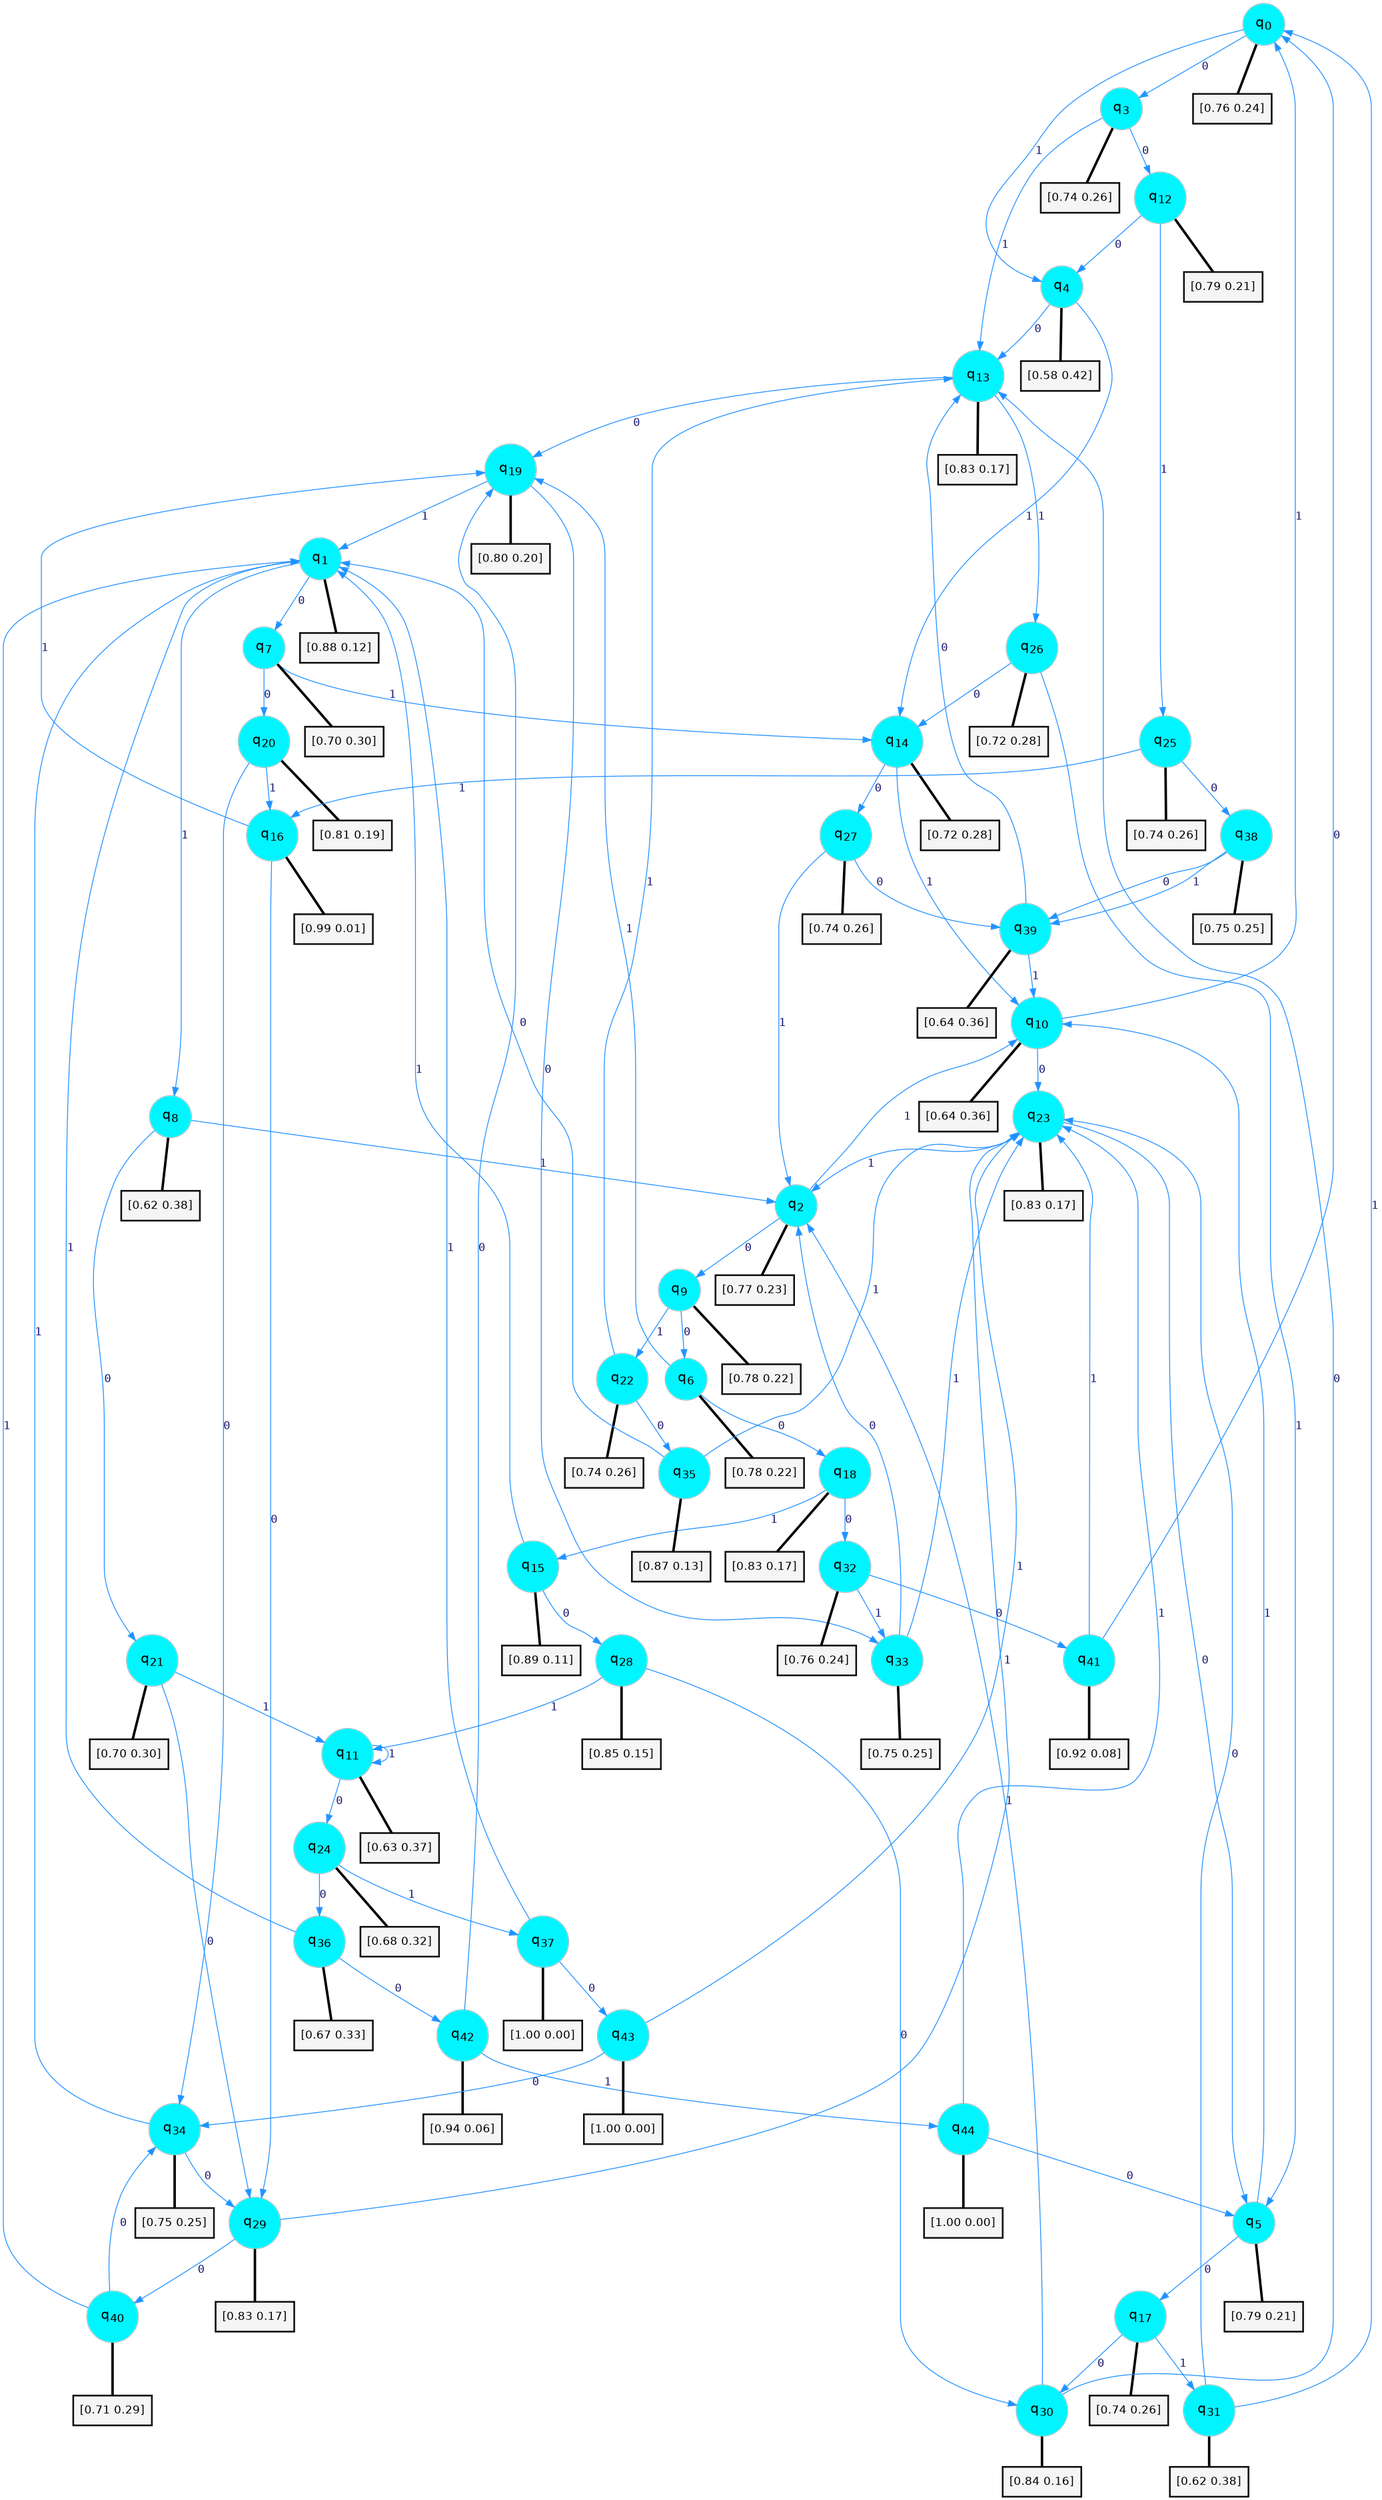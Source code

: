 digraph G {
graph [
bgcolor=transparent, dpi=300, rankdir=TD, size="40,25"];
node [
color=gray, fillcolor=turquoise1, fontcolor=black, fontname=Helvetica, fontsize=16, fontweight=bold, shape=circle, style=filled];
edge [
arrowsize=1, color=dodgerblue1, fontcolor=midnightblue, fontname=courier, fontweight=bold, penwidth=1, style=solid, weight=20];
0[label=<q<SUB>0</SUB>>];
1[label=<q<SUB>1</SUB>>];
2[label=<q<SUB>2</SUB>>];
3[label=<q<SUB>3</SUB>>];
4[label=<q<SUB>4</SUB>>];
5[label=<q<SUB>5</SUB>>];
6[label=<q<SUB>6</SUB>>];
7[label=<q<SUB>7</SUB>>];
8[label=<q<SUB>8</SUB>>];
9[label=<q<SUB>9</SUB>>];
10[label=<q<SUB>10</SUB>>];
11[label=<q<SUB>11</SUB>>];
12[label=<q<SUB>12</SUB>>];
13[label=<q<SUB>13</SUB>>];
14[label=<q<SUB>14</SUB>>];
15[label=<q<SUB>15</SUB>>];
16[label=<q<SUB>16</SUB>>];
17[label=<q<SUB>17</SUB>>];
18[label=<q<SUB>18</SUB>>];
19[label=<q<SUB>19</SUB>>];
20[label=<q<SUB>20</SUB>>];
21[label=<q<SUB>21</SUB>>];
22[label=<q<SUB>22</SUB>>];
23[label=<q<SUB>23</SUB>>];
24[label=<q<SUB>24</SUB>>];
25[label=<q<SUB>25</SUB>>];
26[label=<q<SUB>26</SUB>>];
27[label=<q<SUB>27</SUB>>];
28[label=<q<SUB>28</SUB>>];
29[label=<q<SUB>29</SUB>>];
30[label=<q<SUB>30</SUB>>];
31[label=<q<SUB>31</SUB>>];
32[label=<q<SUB>32</SUB>>];
33[label=<q<SUB>33</SUB>>];
34[label=<q<SUB>34</SUB>>];
35[label=<q<SUB>35</SUB>>];
36[label=<q<SUB>36</SUB>>];
37[label=<q<SUB>37</SUB>>];
38[label=<q<SUB>38</SUB>>];
39[label=<q<SUB>39</SUB>>];
40[label=<q<SUB>40</SUB>>];
41[label=<q<SUB>41</SUB>>];
42[label=<q<SUB>42</SUB>>];
43[label=<q<SUB>43</SUB>>];
44[label=<q<SUB>44</SUB>>];
45[label="[0.76 0.24]", shape=box,fontcolor=black, fontname=Helvetica, fontsize=14, penwidth=2, fillcolor=whitesmoke,color=black];
46[label="[0.88 0.12]", shape=box,fontcolor=black, fontname=Helvetica, fontsize=14, penwidth=2, fillcolor=whitesmoke,color=black];
47[label="[0.77 0.23]", shape=box,fontcolor=black, fontname=Helvetica, fontsize=14, penwidth=2, fillcolor=whitesmoke,color=black];
48[label="[0.74 0.26]", shape=box,fontcolor=black, fontname=Helvetica, fontsize=14, penwidth=2, fillcolor=whitesmoke,color=black];
49[label="[0.58 0.42]", shape=box,fontcolor=black, fontname=Helvetica, fontsize=14, penwidth=2, fillcolor=whitesmoke,color=black];
50[label="[0.79 0.21]", shape=box,fontcolor=black, fontname=Helvetica, fontsize=14, penwidth=2, fillcolor=whitesmoke,color=black];
51[label="[0.78 0.22]", shape=box,fontcolor=black, fontname=Helvetica, fontsize=14, penwidth=2, fillcolor=whitesmoke,color=black];
52[label="[0.70 0.30]", shape=box,fontcolor=black, fontname=Helvetica, fontsize=14, penwidth=2, fillcolor=whitesmoke,color=black];
53[label="[0.62 0.38]", shape=box,fontcolor=black, fontname=Helvetica, fontsize=14, penwidth=2, fillcolor=whitesmoke,color=black];
54[label="[0.78 0.22]", shape=box,fontcolor=black, fontname=Helvetica, fontsize=14, penwidth=2, fillcolor=whitesmoke,color=black];
55[label="[0.64 0.36]", shape=box,fontcolor=black, fontname=Helvetica, fontsize=14, penwidth=2, fillcolor=whitesmoke,color=black];
56[label="[0.63 0.37]", shape=box,fontcolor=black, fontname=Helvetica, fontsize=14, penwidth=2, fillcolor=whitesmoke,color=black];
57[label="[0.79 0.21]", shape=box,fontcolor=black, fontname=Helvetica, fontsize=14, penwidth=2, fillcolor=whitesmoke,color=black];
58[label="[0.83 0.17]", shape=box,fontcolor=black, fontname=Helvetica, fontsize=14, penwidth=2, fillcolor=whitesmoke,color=black];
59[label="[0.72 0.28]", shape=box,fontcolor=black, fontname=Helvetica, fontsize=14, penwidth=2, fillcolor=whitesmoke,color=black];
60[label="[0.89 0.11]", shape=box,fontcolor=black, fontname=Helvetica, fontsize=14, penwidth=2, fillcolor=whitesmoke,color=black];
61[label="[0.99 0.01]", shape=box,fontcolor=black, fontname=Helvetica, fontsize=14, penwidth=2, fillcolor=whitesmoke,color=black];
62[label="[0.74 0.26]", shape=box,fontcolor=black, fontname=Helvetica, fontsize=14, penwidth=2, fillcolor=whitesmoke,color=black];
63[label="[0.83 0.17]", shape=box,fontcolor=black, fontname=Helvetica, fontsize=14, penwidth=2, fillcolor=whitesmoke,color=black];
64[label="[0.80 0.20]", shape=box,fontcolor=black, fontname=Helvetica, fontsize=14, penwidth=2, fillcolor=whitesmoke,color=black];
65[label="[0.81 0.19]", shape=box,fontcolor=black, fontname=Helvetica, fontsize=14, penwidth=2, fillcolor=whitesmoke,color=black];
66[label="[0.70 0.30]", shape=box,fontcolor=black, fontname=Helvetica, fontsize=14, penwidth=2, fillcolor=whitesmoke,color=black];
67[label="[0.74 0.26]", shape=box,fontcolor=black, fontname=Helvetica, fontsize=14, penwidth=2, fillcolor=whitesmoke,color=black];
68[label="[0.83 0.17]", shape=box,fontcolor=black, fontname=Helvetica, fontsize=14, penwidth=2, fillcolor=whitesmoke,color=black];
69[label="[0.68 0.32]", shape=box,fontcolor=black, fontname=Helvetica, fontsize=14, penwidth=2, fillcolor=whitesmoke,color=black];
70[label="[0.74 0.26]", shape=box,fontcolor=black, fontname=Helvetica, fontsize=14, penwidth=2, fillcolor=whitesmoke,color=black];
71[label="[0.72 0.28]", shape=box,fontcolor=black, fontname=Helvetica, fontsize=14, penwidth=2, fillcolor=whitesmoke,color=black];
72[label="[0.74 0.26]", shape=box,fontcolor=black, fontname=Helvetica, fontsize=14, penwidth=2, fillcolor=whitesmoke,color=black];
73[label="[0.85 0.15]", shape=box,fontcolor=black, fontname=Helvetica, fontsize=14, penwidth=2, fillcolor=whitesmoke,color=black];
74[label="[0.83 0.17]", shape=box,fontcolor=black, fontname=Helvetica, fontsize=14, penwidth=2, fillcolor=whitesmoke,color=black];
75[label="[0.84 0.16]", shape=box,fontcolor=black, fontname=Helvetica, fontsize=14, penwidth=2, fillcolor=whitesmoke,color=black];
76[label="[0.62 0.38]", shape=box,fontcolor=black, fontname=Helvetica, fontsize=14, penwidth=2, fillcolor=whitesmoke,color=black];
77[label="[0.76 0.24]", shape=box,fontcolor=black, fontname=Helvetica, fontsize=14, penwidth=2, fillcolor=whitesmoke,color=black];
78[label="[0.75 0.25]", shape=box,fontcolor=black, fontname=Helvetica, fontsize=14, penwidth=2, fillcolor=whitesmoke,color=black];
79[label="[0.75 0.25]", shape=box,fontcolor=black, fontname=Helvetica, fontsize=14, penwidth=2, fillcolor=whitesmoke,color=black];
80[label="[0.87 0.13]", shape=box,fontcolor=black, fontname=Helvetica, fontsize=14, penwidth=2, fillcolor=whitesmoke,color=black];
81[label="[0.67 0.33]", shape=box,fontcolor=black, fontname=Helvetica, fontsize=14, penwidth=2, fillcolor=whitesmoke,color=black];
82[label="[1.00 0.00]", shape=box,fontcolor=black, fontname=Helvetica, fontsize=14, penwidth=2, fillcolor=whitesmoke,color=black];
83[label="[0.75 0.25]", shape=box,fontcolor=black, fontname=Helvetica, fontsize=14, penwidth=2, fillcolor=whitesmoke,color=black];
84[label="[0.64 0.36]", shape=box,fontcolor=black, fontname=Helvetica, fontsize=14, penwidth=2, fillcolor=whitesmoke,color=black];
85[label="[0.71 0.29]", shape=box,fontcolor=black, fontname=Helvetica, fontsize=14, penwidth=2, fillcolor=whitesmoke,color=black];
86[label="[0.92 0.08]", shape=box,fontcolor=black, fontname=Helvetica, fontsize=14, penwidth=2, fillcolor=whitesmoke,color=black];
87[label="[0.94 0.06]", shape=box,fontcolor=black, fontname=Helvetica, fontsize=14, penwidth=2, fillcolor=whitesmoke,color=black];
88[label="[1.00 0.00]", shape=box,fontcolor=black, fontname=Helvetica, fontsize=14, penwidth=2, fillcolor=whitesmoke,color=black];
89[label="[1.00 0.00]", shape=box,fontcolor=black, fontname=Helvetica, fontsize=14, penwidth=2, fillcolor=whitesmoke,color=black];
0->3 [label=0];
0->4 [label=1];
0->45 [arrowhead=none, penwidth=3,color=black];
1->7 [label=0];
1->8 [label=1];
1->46 [arrowhead=none, penwidth=3,color=black];
2->9 [label=0];
2->10 [label=1];
2->47 [arrowhead=none, penwidth=3,color=black];
3->12 [label=0];
3->13 [label=1];
3->48 [arrowhead=none, penwidth=3,color=black];
4->13 [label=0];
4->14 [label=1];
4->49 [arrowhead=none, penwidth=3,color=black];
5->17 [label=0];
5->10 [label=1];
5->50 [arrowhead=none, penwidth=3,color=black];
6->18 [label=0];
6->19 [label=1];
6->51 [arrowhead=none, penwidth=3,color=black];
7->20 [label=0];
7->14 [label=1];
7->52 [arrowhead=none, penwidth=3,color=black];
8->21 [label=0];
8->2 [label=1];
8->53 [arrowhead=none, penwidth=3,color=black];
9->6 [label=0];
9->22 [label=1];
9->54 [arrowhead=none, penwidth=3,color=black];
10->23 [label=0];
10->0 [label=1];
10->55 [arrowhead=none, penwidth=3,color=black];
11->24 [label=0];
11->11 [label=1];
11->56 [arrowhead=none, penwidth=3,color=black];
12->4 [label=0];
12->25 [label=1];
12->57 [arrowhead=none, penwidth=3,color=black];
13->19 [label=0];
13->26 [label=1];
13->58 [arrowhead=none, penwidth=3,color=black];
14->27 [label=0];
14->10 [label=1];
14->59 [arrowhead=none, penwidth=3,color=black];
15->28 [label=0];
15->1 [label=1];
15->60 [arrowhead=none, penwidth=3,color=black];
16->29 [label=0];
16->19 [label=1];
16->61 [arrowhead=none, penwidth=3,color=black];
17->30 [label=0];
17->31 [label=1];
17->62 [arrowhead=none, penwidth=3,color=black];
18->32 [label=0];
18->15 [label=1];
18->63 [arrowhead=none, penwidth=3,color=black];
19->33 [label=0];
19->1 [label=1];
19->64 [arrowhead=none, penwidth=3,color=black];
20->34 [label=0];
20->16 [label=1];
20->65 [arrowhead=none, penwidth=3,color=black];
21->29 [label=0];
21->11 [label=1];
21->66 [arrowhead=none, penwidth=3,color=black];
22->35 [label=0];
22->13 [label=1];
22->67 [arrowhead=none, penwidth=3,color=black];
23->5 [label=0];
23->2 [label=1];
23->68 [arrowhead=none, penwidth=3,color=black];
24->36 [label=0];
24->37 [label=1];
24->69 [arrowhead=none, penwidth=3,color=black];
25->38 [label=0];
25->16 [label=1];
25->70 [arrowhead=none, penwidth=3,color=black];
26->14 [label=0];
26->5 [label=1];
26->71 [arrowhead=none, penwidth=3,color=black];
27->39 [label=0];
27->2 [label=1];
27->72 [arrowhead=none, penwidth=3,color=black];
28->30 [label=0];
28->11 [label=1];
28->73 [arrowhead=none, penwidth=3,color=black];
29->40 [label=0];
29->23 [label=1];
29->74 [arrowhead=none, penwidth=3,color=black];
30->13 [label=0];
30->2 [label=1];
30->75 [arrowhead=none, penwidth=3,color=black];
31->23 [label=0];
31->0 [label=1];
31->76 [arrowhead=none, penwidth=3,color=black];
32->41 [label=0];
32->33 [label=1];
32->77 [arrowhead=none, penwidth=3,color=black];
33->2 [label=0];
33->23 [label=1];
33->78 [arrowhead=none, penwidth=3,color=black];
34->29 [label=0];
34->1 [label=1];
34->79 [arrowhead=none, penwidth=3,color=black];
35->1 [label=0];
35->23 [label=1];
35->80 [arrowhead=none, penwidth=3,color=black];
36->42 [label=0];
36->1 [label=1];
36->81 [arrowhead=none, penwidth=3,color=black];
37->43 [label=0];
37->1 [label=1];
37->82 [arrowhead=none, penwidth=3,color=black];
38->39 [label=0];
38->39 [label=1];
38->83 [arrowhead=none, penwidth=3,color=black];
39->13 [label=0];
39->10 [label=1];
39->84 [arrowhead=none, penwidth=3,color=black];
40->34 [label=0];
40->1 [label=1];
40->85 [arrowhead=none, penwidth=3,color=black];
41->0 [label=0];
41->23 [label=1];
41->86 [arrowhead=none, penwidth=3,color=black];
42->19 [label=0];
42->44 [label=1];
42->87 [arrowhead=none, penwidth=3,color=black];
43->34 [label=0];
43->23 [label=1];
43->88 [arrowhead=none, penwidth=3,color=black];
44->5 [label=0];
44->23 [label=1];
44->89 [arrowhead=none, penwidth=3,color=black];
}
